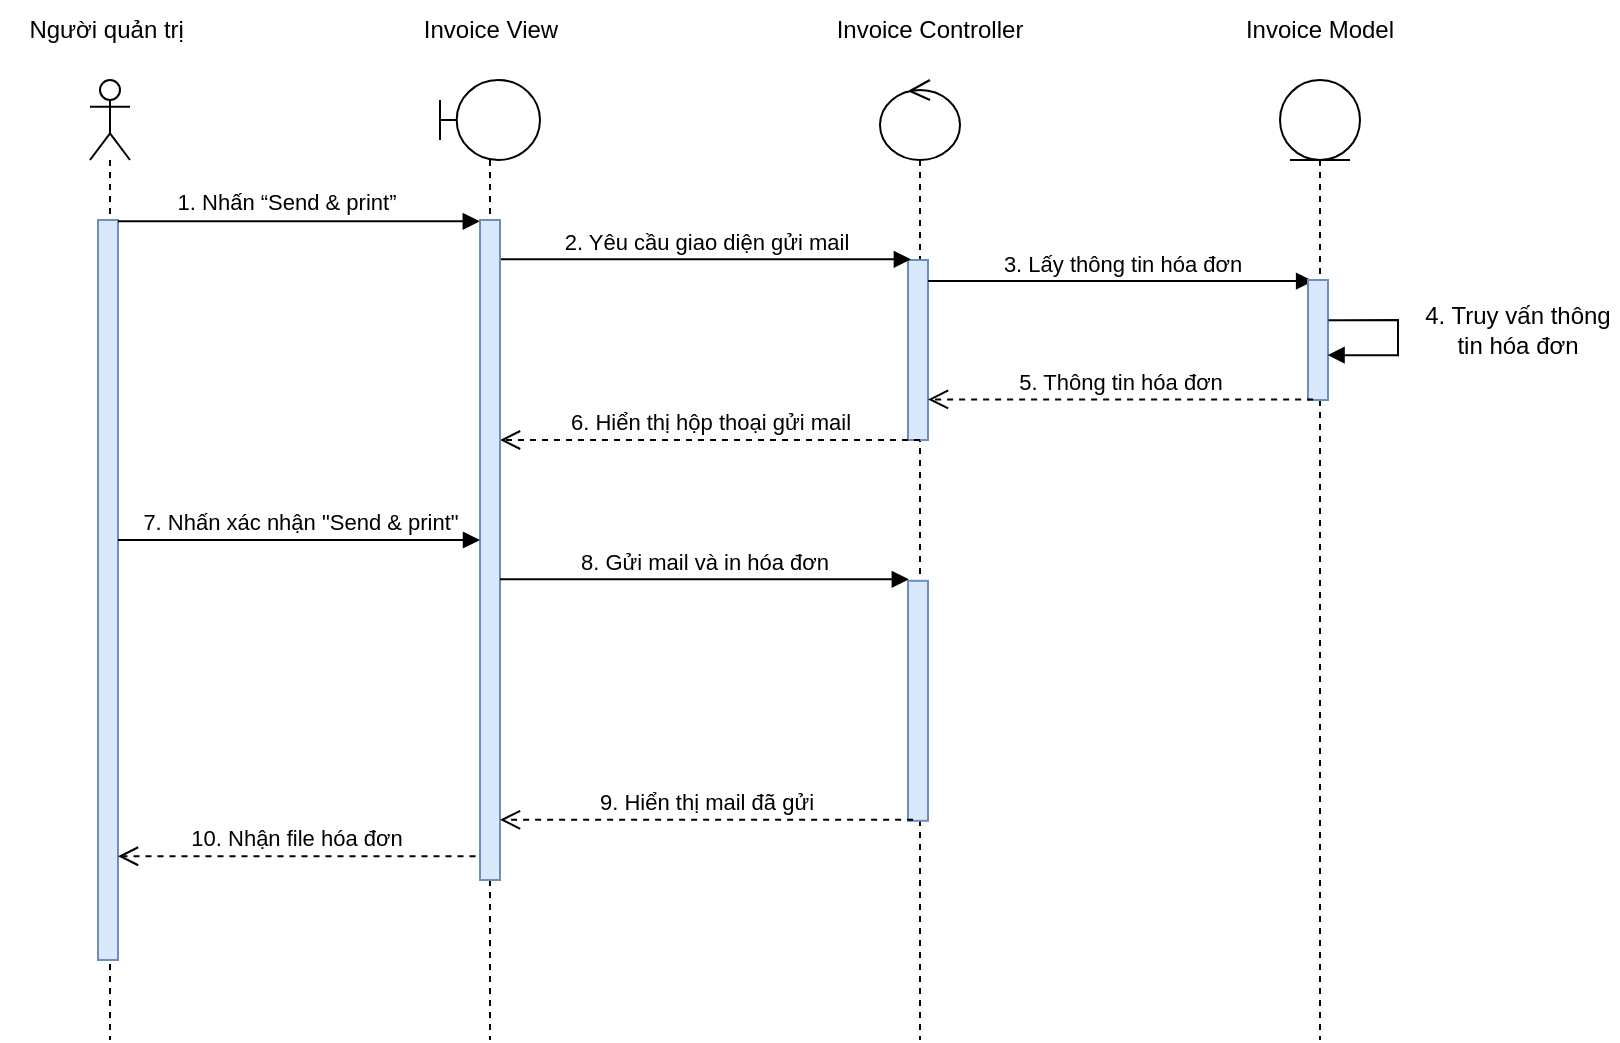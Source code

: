 <mxfile version="16.5.1" type="device"><diagram id="kgpKYQtTHZ0yAKxKKP6v" name="Page-1"><mxGraphModel dx="918" dy="754" grid="1" gridSize="10" guides="1" tooltips="1" connect="1" arrows="1" fold="1" page="1" pageScale="1" pageWidth="850" pageHeight="1100" math="0" shadow="0"><root><mxCell id="0"/><mxCell id="1" parent="0"/><mxCell id="jH0oOM4gtkp3xxNago4D-2" value="" style="shape=umlLifeline;participant=umlEntity;perimeter=lifelinePerimeter;whiteSpace=wrap;html=1;container=1;collapsible=0;recursiveResize=0;verticalAlign=top;spacingTop=36;outlineConnect=0;" parent="1" vertex="1"><mxGeometry x="710" y="40" width="40" height="480" as="geometry"/></mxCell><mxCell id="jH0oOM4gtkp3xxNago4D-3" value="" style="shape=umlLifeline;participant=umlControl;perimeter=lifelinePerimeter;whiteSpace=wrap;html=1;container=1;collapsible=0;recursiveResize=0;verticalAlign=top;spacingTop=36;outlineConnect=0;" parent="1" vertex="1"><mxGeometry x="510" y="40" width="40" height="480" as="geometry"/></mxCell><mxCell id="jH0oOM4gtkp3xxNago4D-24" value="" style="html=1;points=[];perimeter=orthogonalPerimeter;fillColor=#dae8fc;strokeColor=#6c8ebf;" parent="jH0oOM4gtkp3xxNago4D-3" vertex="1"><mxGeometry x="14" y="90" width="10" height="90" as="geometry"/></mxCell><mxCell id="jH0oOM4gtkp3xxNago4D-4" value="" style="shape=umlLifeline;participant=umlActor;perimeter=lifelinePerimeter;whiteSpace=wrap;html=1;container=1;collapsible=0;recursiveResize=0;verticalAlign=top;spacingTop=36;outlineConnect=0;" parent="1" vertex="1"><mxGeometry x="115" y="40" width="20" height="480" as="geometry"/></mxCell><mxCell id="jH0oOM4gtkp3xxNago4D-21" value="" style="html=1;points=[];perimeter=orthogonalPerimeter;fillColor=#dae8fc;strokeColor=#6c8ebf;" parent="jH0oOM4gtkp3xxNago4D-4" vertex="1"><mxGeometry x="4" y="70" width="10" height="370" as="geometry"/></mxCell><mxCell id="jH0oOM4gtkp3xxNago4D-5" value="Người quản trị&amp;nbsp;" style="text;html=1;strokeColor=none;fillColor=none;align=center;verticalAlign=middle;whiteSpace=wrap;rounded=0;" parent="1" vertex="1"><mxGeometry x="70" width="110" height="30" as="geometry"/></mxCell><mxCell id="jH0oOM4gtkp3xxNago4D-9" value="Invoice View" style="text;html=1;strokeColor=none;fillColor=none;align=center;verticalAlign=middle;whiteSpace=wrap;rounded=0;" parent="1" vertex="1"><mxGeometry x="272.5" width="85" height="30" as="geometry"/></mxCell><mxCell id="jH0oOM4gtkp3xxNago4D-10" value="Invoice Controller" style="text;html=1;strokeColor=none;fillColor=none;align=center;verticalAlign=middle;whiteSpace=wrap;rounded=0;" parent="1" vertex="1"><mxGeometry x="480" width="110" height="30" as="geometry"/></mxCell><mxCell id="jH0oOM4gtkp3xxNago4D-11" value="Invoice Model" style="text;html=1;strokeColor=none;fillColor=none;align=center;verticalAlign=middle;whiteSpace=wrap;rounded=0;" parent="1" vertex="1"><mxGeometry x="680" width="100" height="30" as="geometry"/></mxCell><mxCell id="jH0oOM4gtkp3xxNago4D-23" value="1. Nhấn “Send &amp;amp; print”" style="html=1;verticalAlign=bottom;endArrow=block;rounded=0;entryX=-0.01;entryY=0.002;entryDx=0;entryDy=0;entryPerimeter=0;" parent="1" source="jH0oOM4gtkp3xxNago4D-21" target="o73HDxqvQ9QMz--29Yi2-5" edge="1"><mxGeometry x="-0.069" y="1" width="80" relative="1" as="geometry"><mxPoint x="150" y="115" as="sourcePoint"/><mxPoint x="319.9" y="110.45" as="targetPoint"/><mxPoint as="offset"/></mxGeometry></mxCell><mxCell id="jH0oOM4gtkp3xxNago4D-25" value="2. Yêu cầu giao diện gửi mail" style="html=1;verticalAlign=bottom;endArrow=block;rounded=0;entryX=0.145;entryY=-0.004;entryDx=0;entryDy=0;entryPerimeter=0;" parent="1" source="o73HDxqvQ9QMz--29Yi2-5" target="jH0oOM4gtkp3xxNago4D-24" edge="1"><mxGeometry width="80" relative="1" as="geometry"><mxPoint x="330" y="129.64" as="sourcePoint"/><mxPoint x="459" y="140" as="targetPoint"/></mxGeometry></mxCell><mxCell id="jH0oOM4gtkp3xxNago4D-28" value="3. Lấy thông tin hóa đơn" style="html=1;verticalAlign=bottom;endArrow=block;rounded=0;entryX=0.256;entryY=0.009;entryDx=0;entryDy=0;entryPerimeter=0;" parent="1" source="jH0oOM4gtkp3xxNago4D-24" target="jH0oOM4gtkp3xxNago4D-29" edge="1"><mxGeometry width="80" relative="1" as="geometry"><mxPoint x="599" y="150" as="sourcePoint"/><mxPoint x="722.49" y="149.68" as="targetPoint"/></mxGeometry></mxCell><mxCell id="jH0oOM4gtkp3xxNago4D-29" value="" style="html=1;points=[];perimeter=orthogonalPerimeter;fillColor=#dae8fc;strokeColor=#6c8ebf;" parent="1" vertex="1"><mxGeometry x="724" y="140" width="10" height="60" as="geometry"/></mxCell><mxCell id="jH0oOM4gtkp3xxNago4D-30" value="" style="edgeStyle=orthogonalEdgeStyle;html=1;align=left;spacingLeft=2;endArrow=block;rounded=0;exitX=1.023;exitY=0.335;exitDx=0;exitDy=0;exitPerimeter=0;entryX=0.978;entryY=0.626;entryDx=0;entryDy=0;entryPerimeter=0;" parent="1" source="jH0oOM4gtkp3xxNago4D-29" target="jH0oOM4gtkp3xxNago4D-29" edge="1"><mxGeometry relative="1" as="geometry"><mxPoint x="740" y="165" as="sourcePoint"/><Array as="points"><mxPoint x="740" y="160"/><mxPoint x="769" y="160"/><mxPoint x="769" y="178"/></Array><mxPoint x="34" y="140.0" as="targetPoint"/></mxGeometry></mxCell><mxCell id="jH0oOM4gtkp3xxNago4D-31" value="4. Truy vấn thông tin hóa đơn" style="text;html=1;strokeColor=none;fillColor=none;align=center;verticalAlign=middle;whiteSpace=wrap;rounded=0;" parent="1" vertex="1"><mxGeometry x="779" y="150" width="100" height="30" as="geometry"/></mxCell><mxCell id="jH0oOM4gtkp3xxNago4D-32" value="5. Thông tin hóa đơn" style="html=1;verticalAlign=bottom;endArrow=open;dashed=1;endSize=8;rounded=0;exitX=0.256;exitY=0.995;exitDx=0;exitDy=0;exitPerimeter=0;" parent="1" source="jH0oOM4gtkp3xxNago4D-29" target="jH0oOM4gtkp3xxNago4D-24" edge="1"><mxGeometry relative="1" as="geometry"><mxPoint x="699" y="210" as="sourcePoint"/><mxPoint x="599" y="210" as="targetPoint"/></mxGeometry></mxCell><mxCell id="jH0oOM4gtkp3xxNago4D-33" value="6. Hiển thị hộp thoại gửi mail" style="html=1;verticalAlign=bottom;endArrow=open;dashed=1;endSize=8;rounded=0;exitX=0.6;exitY=1;exitDx=0;exitDy=0;exitPerimeter=0;" parent="1" source="jH0oOM4gtkp3xxNago4D-24" target="o73HDxqvQ9QMz--29Yi2-5" edge="1"><mxGeometry relative="1" as="geometry"><mxPoint x="479" y="230" as="sourcePoint"/><mxPoint x="330" y="220" as="targetPoint"/></mxGeometry></mxCell><mxCell id="o73HDxqvQ9QMz--29Yi2-4" value="" style="shape=umlLifeline;participant=umlBoundary;perimeter=lifelinePerimeter;whiteSpace=wrap;html=1;container=1;collapsible=0;recursiveResize=0;verticalAlign=top;spacingTop=36;outlineConnect=0;" parent="1" vertex="1"><mxGeometry x="290" y="40" width="50" height="480" as="geometry"/></mxCell><mxCell id="o73HDxqvQ9QMz--29Yi2-5" value="" style="html=1;points=[];perimeter=orthogonalPerimeter;fillColor=#dae8fc;strokeColor=#6c8ebf;" parent="o73HDxqvQ9QMz--29Yi2-4" vertex="1"><mxGeometry x="20" y="70" width="10" height="330" as="geometry"/></mxCell><mxCell id="jH0oOM4gtkp3xxNago4D-67" value="" style="html=1;points=[];perimeter=orthogonalPerimeter;fillColor=#dae8fc;strokeColor=#6c8ebf;" parent="1" vertex="1"><mxGeometry x="524" y="290.4" width="10" height="120" as="geometry"/></mxCell><mxCell id="jH0oOM4gtkp3xxNago4D-63" value="7. Nhấn xác nhận &quot;Send &amp;amp; print&quot;" style="html=1;verticalAlign=bottom;endArrow=block;rounded=0;" parent="1" target="o73HDxqvQ9QMz--29Yi2-5" edge="1"><mxGeometry width="80" relative="1" as="geometry"><mxPoint x="129" y="270.0" as="sourcePoint"/><mxPoint x="306.56" y="270.0" as="targetPoint"/></mxGeometry></mxCell><mxCell id="jH0oOM4gtkp3xxNago4D-65" value="8. Gửi mail và in hóa đơn" style="html=1;verticalAlign=bottom;endArrow=block;rounded=0;entryX=0.042;entryY=-0.006;entryDx=0;entryDy=0;entryPerimeter=0;" parent="1" target="jH0oOM4gtkp3xxNago4D-67" edge="1"><mxGeometry width="80" relative="1" as="geometry"><mxPoint x="320" y="289.68" as="sourcePoint"/><mxPoint x="500" y="290.4" as="targetPoint"/></mxGeometry></mxCell><mxCell id="jH0oOM4gtkp3xxNago4D-79" value="9. Hiển thị mail đã gửi" style="html=1;verticalAlign=bottom;endArrow=open;dashed=1;endSize=8;rounded=0;exitX=0.256;exitY=0.996;exitDx=0;exitDy=0;exitPerimeter=0;" parent="1" source="jH0oOM4gtkp3xxNago4D-67" edge="1"><mxGeometry relative="1" as="geometry"><mxPoint x="460" y="370.4" as="sourcePoint"/><mxPoint x="320" y="409.92" as="targetPoint"/></mxGeometry></mxCell><mxCell id="eyg3KitS_IDzVZGLtio9-2" value="10. Nhận file hóa đơn" style="html=1;verticalAlign=bottom;endArrow=open;dashed=1;endSize=8;rounded=0;exitX=-0.225;exitY=0.964;exitDx=0;exitDy=0;exitPerimeter=0;" parent="1" source="o73HDxqvQ9QMz--29Yi2-5" target="jH0oOM4gtkp3xxNago4D-21" edge="1"><mxGeometry relative="1" as="geometry"><mxPoint x="250" y="430" as="sourcePoint"/><mxPoint x="170" y="430" as="targetPoint"/></mxGeometry></mxCell></root></mxGraphModel></diagram></mxfile>